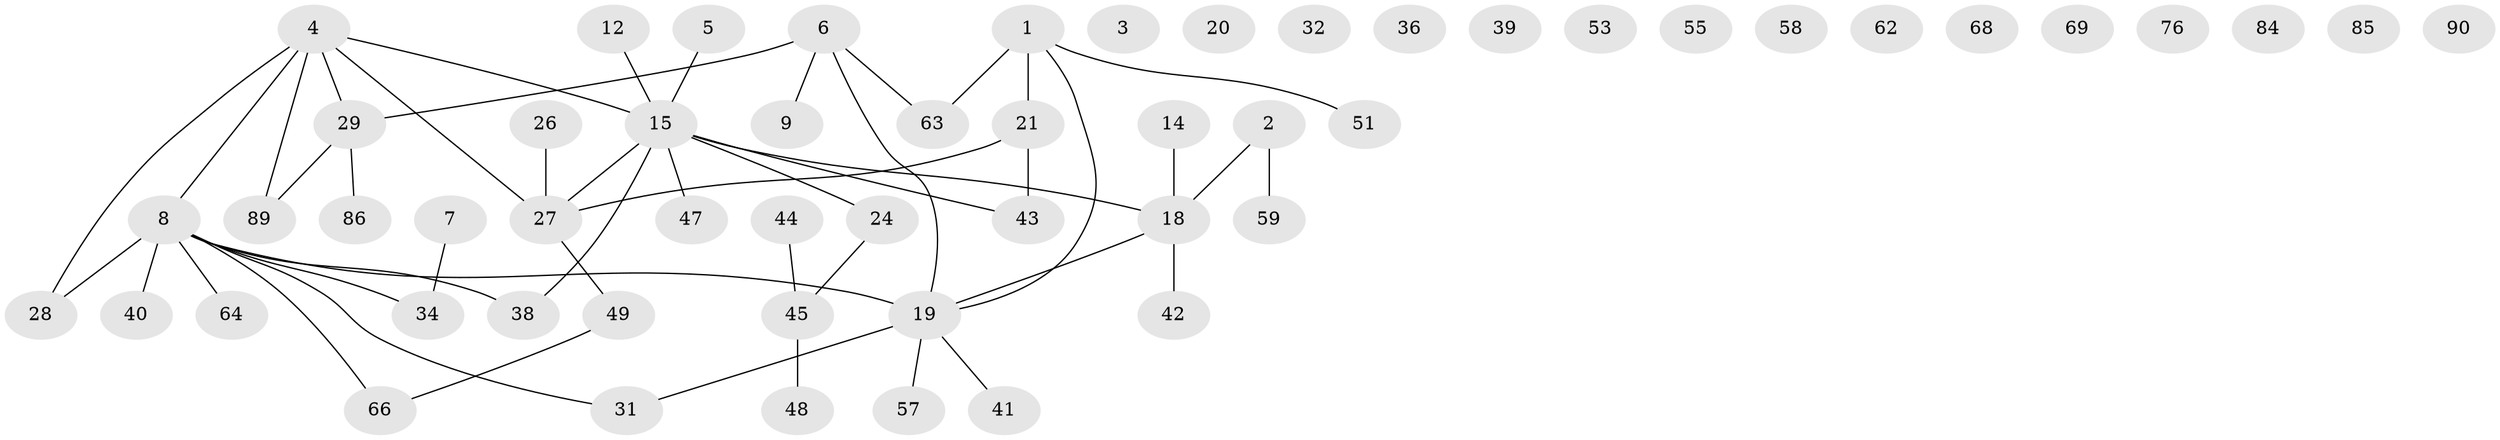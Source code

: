 // original degree distribution, {2: 0.23333333333333334, 1: 0.23333333333333334, 0: 0.16666666666666666, 3: 0.23333333333333334, 4: 0.1111111111111111, 5: 0.022222222222222223}
// Generated by graph-tools (version 1.1) at 2025/16/03/04/25 18:16:43]
// undirected, 54 vertices, 49 edges
graph export_dot {
graph [start="1"]
  node [color=gray90,style=filled];
  1 [super="+16"];
  2 [super="+37"];
  3;
  4 [super="+10"];
  5;
  6 [super="+17"];
  7;
  8 [super="+56+11"];
  9 [super="+33"];
  12;
  14;
  15 [super="+50+25"];
  18;
  19 [super="+72+73+30"];
  20;
  21 [super="+23"];
  24;
  26 [super="+75"];
  27 [super="+35+67"];
  28;
  29 [super="+54"];
  31;
  32;
  34;
  36;
  38;
  39;
  40;
  41;
  42;
  43;
  44;
  45;
  47 [super="+61"];
  48;
  49;
  51;
  53;
  55;
  57 [super="+81"];
  58;
  59;
  62;
  63 [super="+70"];
  64;
  66;
  68;
  69;
  76;
  84;
  85;
  86;
  89;
  90;
  1 -- 51;
  1 -- 19;
  1 -- 63;
  1 -- 21 [weight=2];
  2 -- 59;
  2 -- 18;
  4 -- 8;
  4 -- 89;
  4 -- 27;
  4 -- 28;
  4 -- 29;
  4 -- 15;
  5 -- 15;
  6 -- 29;
  6 -- 63;
  6 -- 9;
  6 -- 19;
  7 -- 34;
  8 -- 31;
  8 -- 64;
  8 -- 66;
  8 -- 40;
  8 -- 34;
  8 -- 28;
  8 -- 38;
  8 -- 19 [weight=2];
  12 -- 15;
  14 -- 18;
  15 -- 47;
  15 -- 43;
  15 -- 27 [weight=2];
  15 -- 18;
  15 -- 38;
  15 -- 24;
  18 -- 42;
  18 -- 19;
  19 -- 41;
  19 -- 57;
  19 -- 31;
  21 -- 27;
  21 -- 43;
  24 -- 45;
  26 -- 27;
  27 -- 49;
  29 -- 89;
  29 -- 86;
  44 -- 45;
  45 -- 48;
  49 -- 66;
}

